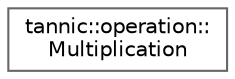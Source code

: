 digraph "Graphical Class Hierarchy"
{
 // LATEX_PDF_SIZE
  bgcolor="transparent";
  edge [fontname=Helvetica,fontsize=10,labelfontname=Helvetica,labelfontsize=10];
  node [fontname=Helvetica,fontsize=10,shape=box,height=0.2,width=0.4];
  rankdir="LR";
  Node0 [id="Node000000",label="tannic::operation::\lMultiplication",height=0.2,width=0.4,color="grey40", fillcolor="white", style="filled",URL="$d0/dcf/structtannic_1_1operation_1_1Multiplication.html",tooltip=" "];
}
